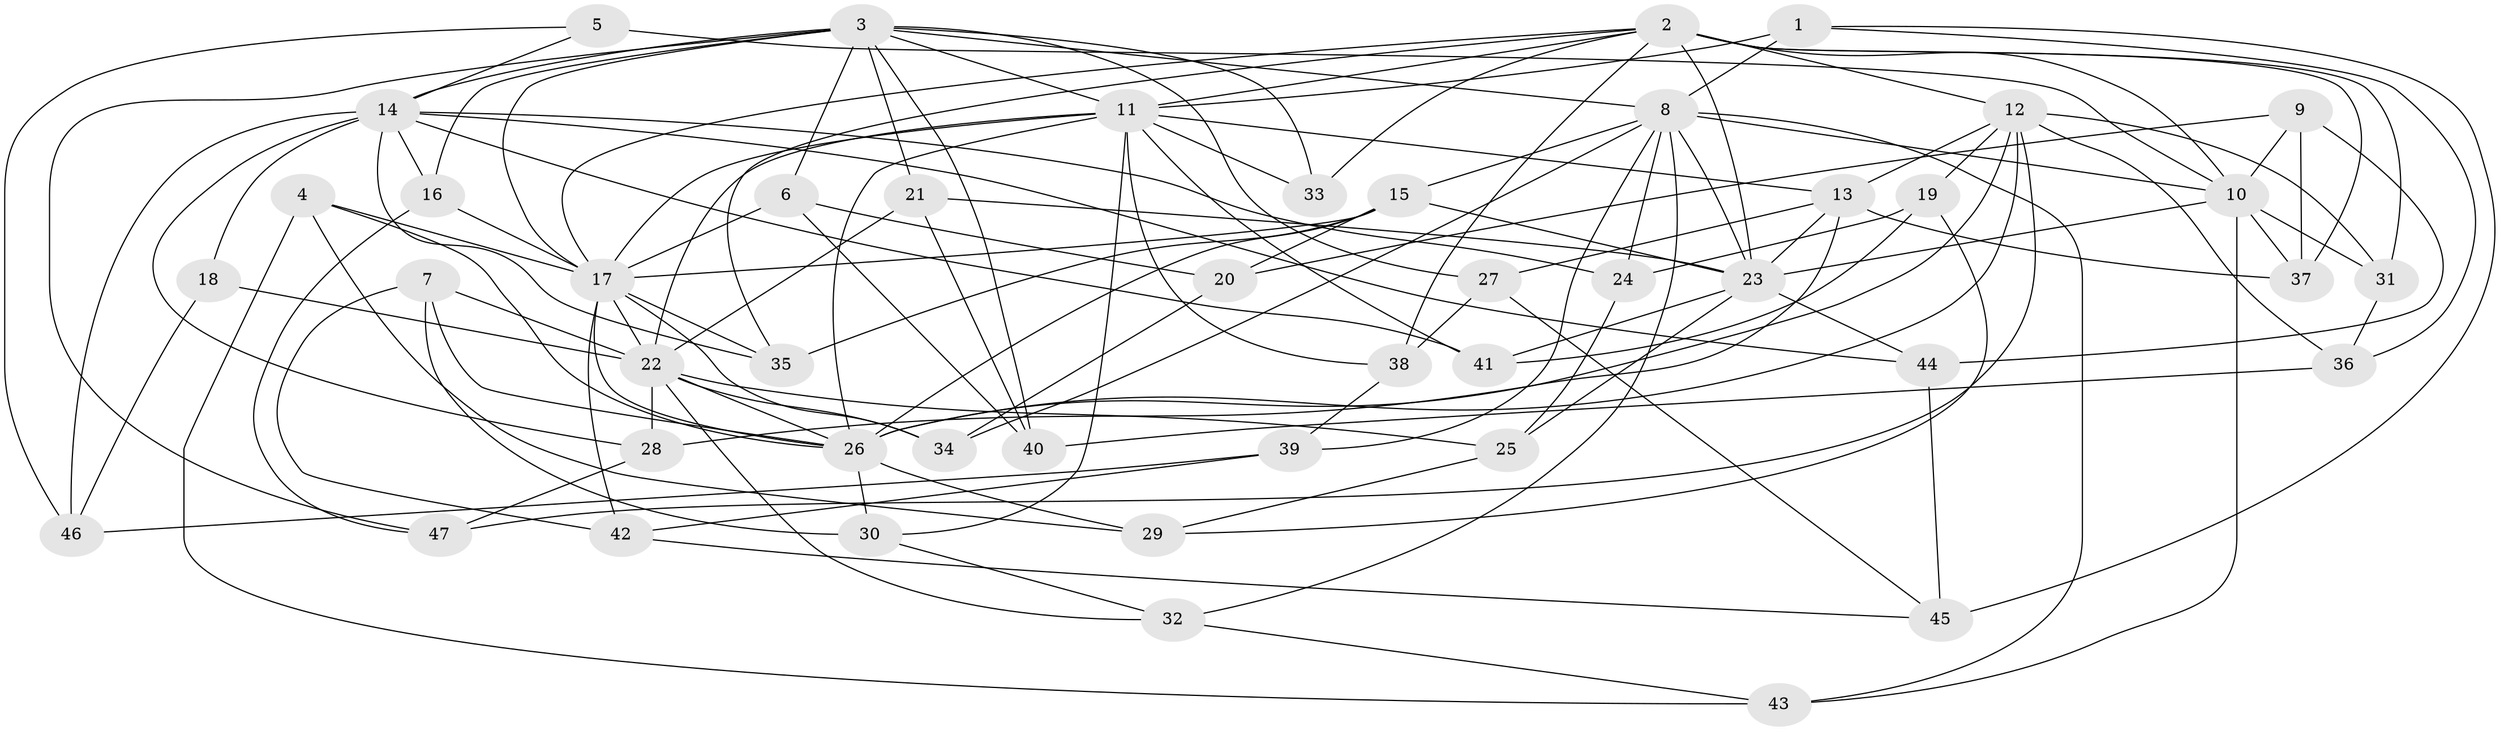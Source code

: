 // original degree distribution, {4: 1.0}
// Generated by graph-tools (version 1.1) at 2025/38/03/09/25 02:38:00]
// undirected, 47 vertices, 127 edges
graph export_dot {
graph [start="1"]
  node [color=gray90,style=filled];
  1;
  2;
  3;
  4;
  5;
  6;
  7;
  8;
  9;
  10;
  11;
  12;
  13;
  14;
  15;
  16;
  17;
  18;
  19;
  20;
  21;
  22;
  23;
  24;
  25;
  26;
  27;
  28;
  29;
  30;
  31;
  32;
  33;
  34;
  35;
  36;
  37;
  38;
  39;
  40;
  41;
  42;
  43;
  44;
  45;
  46;
  47;
  1 -- 8 [weight=1.0];
  1 -- 11 [weight=1.0];
  1 -- 36 [weight=1.0];
  1 -- 45 [weight=1.0];
  2 -- 10 [weight=1.0];
  2 -- 11 [weight=1.0];
  2 -- 12 [weight=1.0];
  2 -- 17 [weight=1.0];
  2 -- 23 [weight=1.0];
  2 -- 31 [weight=1.0];
  2 -- 33 [weight=1.0];
  2 -- 35 [weight=1.0];
  2 -- 37 [weight=1.0];
  2 -- 38 [weight=1.0];
  3 -- 6 [weight=1.0];
  3 -- 8 [weight=1.0];
  3 -- 11 [weight=1.0];
  3 -- 14 [weight=2.0];
  3 -- 16 [weight=1.0];
  3 -- 17 [weight=1.0];
  3 -- 21 [weight=1.0];
  3 -- 27 [weight=1.0];
  3 -- 33 [weight=1.0];
  3 -- 40 [weight=1.0];
  3 -- 47 [weight=1.0];
  4 -- 17 [weight=1.0];
  4 -- 26 [weight=1.0];
  4 -- 29 [weight=1.0];
  4 -- 43 [weight=1.0];
  5 -- 10 [weight=2.0];
  5 -- 14 [weight=1.0];
  5 -- 46 [weight=1.0];
  6 -- 17 [weight=1.0];
  6 -- 20 [weight=1.0];
  6 -- 40 [weight=1.0];
  7 -- 22 [weight=1.0];
  7 -- 26 [weight=1.0];
  7 -- 30 [weight=1.0];
  7 -- 42 [weight=1.0];
  8 -- 10 [weight=1.0];
  8 -- 15 [weight=1.0];
  8 -- 23 [weight=1.0];
  8 -- 24 [weight=1.0];
  8 -- 32 [weight=1.0];
  8 -- 34 [weight=1.0];
  8 -- 39 [weight=1.0];
  8 -- 43 [weight=1.0];
  9 -- 10 [weight=1.0];
  9 -- 20 [weight=1.0];
  9 -- 37 [weight=1.0];
  9 -- 44 [weight=1.0];
  10 -- 23 [weight=2.0];
  10 -- 31 [weight=1.0];
  10 -- 37 [weight=1.0];
  10 -- 43 [weight=1.0];
  11 -- 13 [weight=1.0];
  11 -- 17 [weight=1.0];
  11 -- 22 [weight=1.0];
  11 -- 26 [weight=1.0];
  11 -- 30 [weight=1.0];
  11 -- 33 [weight=2.0];
  11 -- 38 [weight=1.0];
  11 -- 41 [weight=1.0];
  12 -- 13 [weight=1.0];
  12 -- 19 [weight=1.0];
  12 -- 26 [weight=1.0];
  12 -- 28 [weight=1.0];
  12 -- 31 [weight=1.0];
  12 -- 36 [weight=1.0];
  12 -- 47 [weight=1.0];
  13 -- 23 [weight=1.0];
  13 -- 26 [weight=1.0];
  13 -- 27 [weight=1.0];
  13 -- 37 [weight=1.0];
  14 -- 16 [weight=1.0];
  14 -- 18 [weight=2.0];
  14 -- 24 [weight=1.0];
  14 -- 28 [weight=1.0];
  14 -- 35 [weight=1.0];
  14 -- 41 [weight=1.0];
  14 -- 44 [weight=1.0];
  14 -- 46 [weight=1.0];
  15 -- 17 [weight=1.0];
  15 -- 20 [weight=1.0];
  15 -- 23 [weight=1.0];
  15 -- 26 [weight=1.0];
  15 -- 35 [weight=1.0];
  16 -- 17 [weight=1.0];
  16 -- 47 [weight=1.0];
  17 -- 22 [weight=1.0];
  17 -- 26 [weight=1.0];
  17 -- 34 [weight=1.0];
  17 -- 35 [weight=1.0];
  17 -- 42 [weight=1.0];
  18 -- 22 [weight=1.0];
  18 -- 46 [weight=1.0];
  19 -- 24 [weight=1.0];
  19 -- 29 [weight=1.0];
  19 -- 41 [weight=1.0];
  20 -- 34 [weight=1.0];
  21 -- 22 [weight=1.0];
  21 -- 23 [weight=1.0];
  21 -- 40 [weight=1.0];
  22 -- 25 [weight=1.0];
  22 -- 26 [weight=1.0];
  22 -- 28 [weight=3.0];
  22 -- 32 [weight=1.0];
  22 -- 34 [weight=1.0];
  23 -- 25 [weight=1.0];
  23 -- 41 [weight=1.0];
  23 -- 44 [weight=1.0];
  24 -- 25 [weight=1.0];
  25 -- 29 [weight=1.0];
  26 -- 29 [weight=1.0];
  26 -- 30 [weight=1.0];
  27 -- 38 [weight=1.0];
  27 -- 45 [weight=1.0];
  28 -- 47 [weight=1.0];
  30 -- 32 [weight=1.0];
  31 -- 36 [weight=1.0];
  32 -- 43 [weight=1.0];
  36 -- 40 [weight=1.0];
  38 -- 39 [weight=1.0];
  39 -- 42 [weight=1.0];
  39 -- 46 [weight=1.0];
  42 -- 45 [weight=1.0];
  44 -- 45 [weight=1.0];
}
